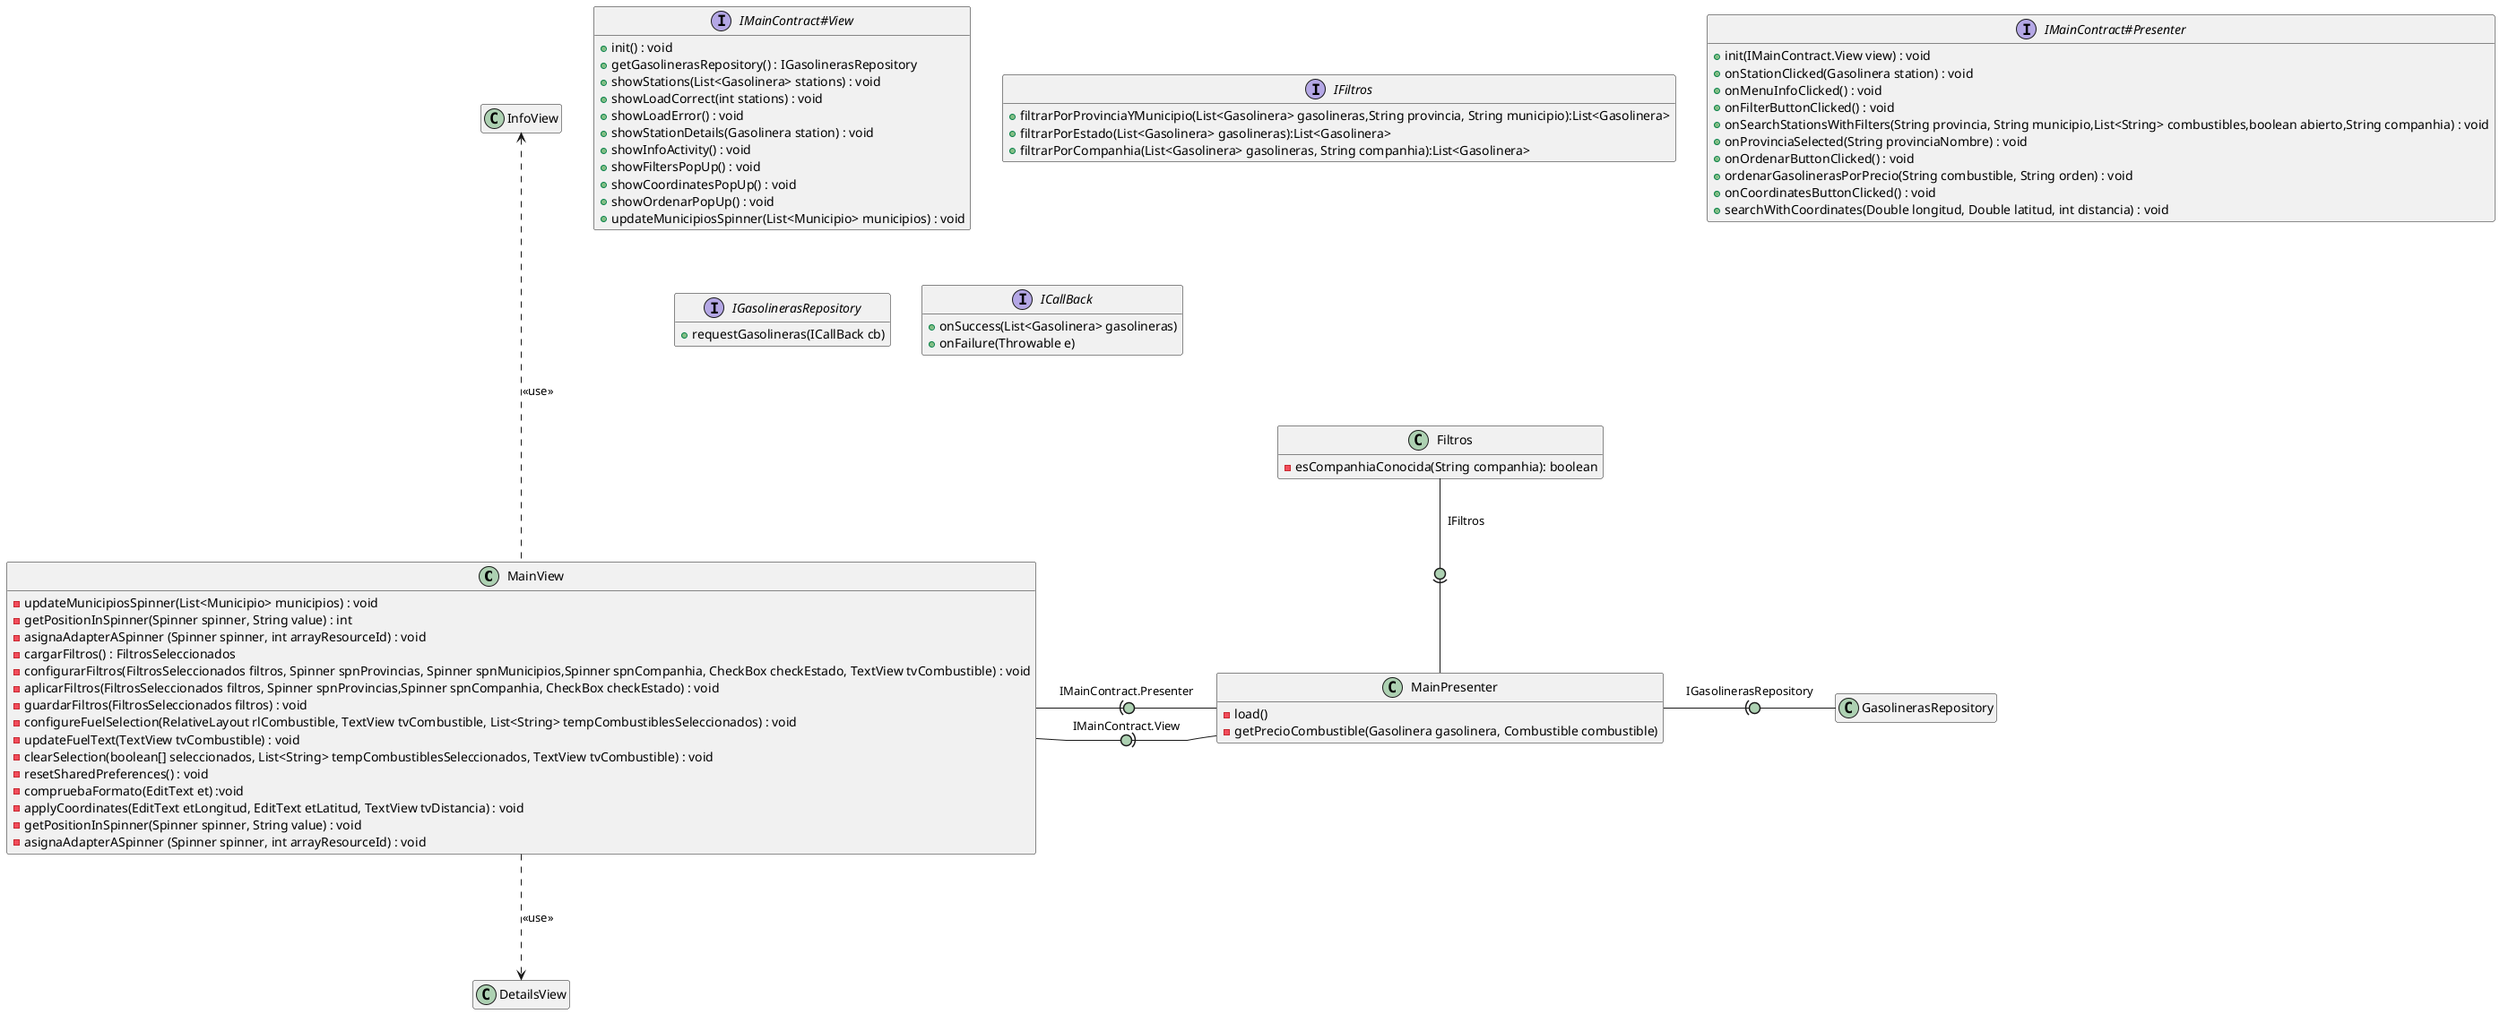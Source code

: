 @startuml clases

hide empty members
skinparam linetype polyline
skinparam arrowLollipopColor #ADD1B2

MainView -right(0- MainPresenter : IMainContract.Presenter
MainView -right0)- MainPresenter : IMainContract.View
MainView -up..-> InfoView : <<use>>
MainView -down..> DetailsView : <<use>>
MainPresenter -right(0- GasolinerasRepository : IGasolinerasRepository

Filtros -down0)- MainPresenter : IFiltros


class MainPresenter {
    -load()
    -getPrecioCombustible(Gasolinera gasolinera, Combustible combustible)
}
class Filtros {

     - esCompanhiaConocida(String companhia): boolean

}

class MainView {

     -updateMunicipiosSpinner(List<Municipio> municipios) : void
     -getPositionInSpinner(Spinner spinner, String value) : int
     -asignaAdapterASpinner (Spinner spinner, int arrayResourceId) : void
     -cargarFiltros() : FiltrosSeleccionados
     -configurarFiltros(FiltrosSeleccionados filtros, Spinner spnProvincias, Spinner spnMunicipios,Spinner spnCompanhia, CheckBox checkEstado, TextView tvCombustible) : void
     -aplicarFiltros(FiltrosSeleccionados filtros, Spinner spnProvincias,Spinner spnCompanhia, CheckBox checkEstado) : void
     -guardarFiltros(FiltrosSeleccionados filtros) : void
     -configureFuelSelection(RelativeLayout rlCombustible, TextView tvCombustible, List<String> tempCombustiblesSeleccionados) : void
     -updateFuelText(TextView tvCombustible) : void
     -clearSelection(boolean[] seleccionados, List<String> tempCombustiblesSeleccionados, TextView tvCombustible) : void
     -resetSharedPreferences() : void
     -compruebaFormato(EditText et) :void
     -applyCoordinates(EditText etLongitud, EditText etLatitud, TextView tvDistancia) : void
     -getPositionInSpinner(Spinner spinner, String value) : void
     -asignaAdapterASpinner (Spinner spinner, int arrayResourceId) : void

}

interface IMainContract#View {
    + init() : void
    + getGasolinerasRepository() : IGasolinerasRepository
    + showStations(List<Gasolinera> stations) : void
    + showLoadCorrect(int stations) : void
    + showLoadError() : void
    + showStationDetails(Gasolinera station) : void
    + showInfoActivity() : void
    + showFiltersPopUp() : void
    + showCoordinatesPopUp() : void
    + showOrdenarPopUp() : void
    + updateMunicipiosSpinner(List<Municipio> municipios) : void
}

interface IFiltros {
    + filtrarPorProvinciaYMunicipio(List<Gasolinera> gasolineras,String provincia, String municipio):List<Gasolinera>
    + filtrarPorEstado(List<Gasolinera> gasolineras):List<Gasolinera>
    + filtrarPorCompanhia(List<Gasolinera> gasolineras, String companhia):List<Gasolinera>
}

interface IMainContract#Presenter {
    + init(IMainContract.View view) : void
    + onStationClicked(Gasolinera station) : void
    + onMenuInfoClicked() : void
    + onFilterButtonClicked() : void
    + onSearchStationsWithFilters(String provincia, String municipio,List<String> combustibles,boolean abierto,String companhia) : void
    + onProvinciaSelected(String provinciaNombre) : void
    + onOrdenarButtonClicked() : void
    + ordenarGasolinerasPorPrecio(String combustible, String orden) : void
    + onCoordinatesButtonClicked() : void
    + searchWithCoordinates(Double longitud, Double latitud, int distancia) : void
 
}

interface IGasolinerasRepository {
    + requestGasolineras(ICallBack cb)
}

interface ICallBack {
    + onSuccess(List<Gasolinera> gasolineras)
    + onFailure(Throwable e)
}


@enduml